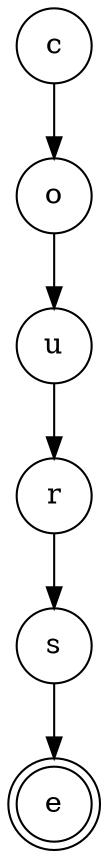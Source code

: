 digraph {   
    node [shape = doublecircle, color = black] e ;
    node [shape = circle];
    node [color= black];
    c -> o -> u -> r -> s -> e;	
}